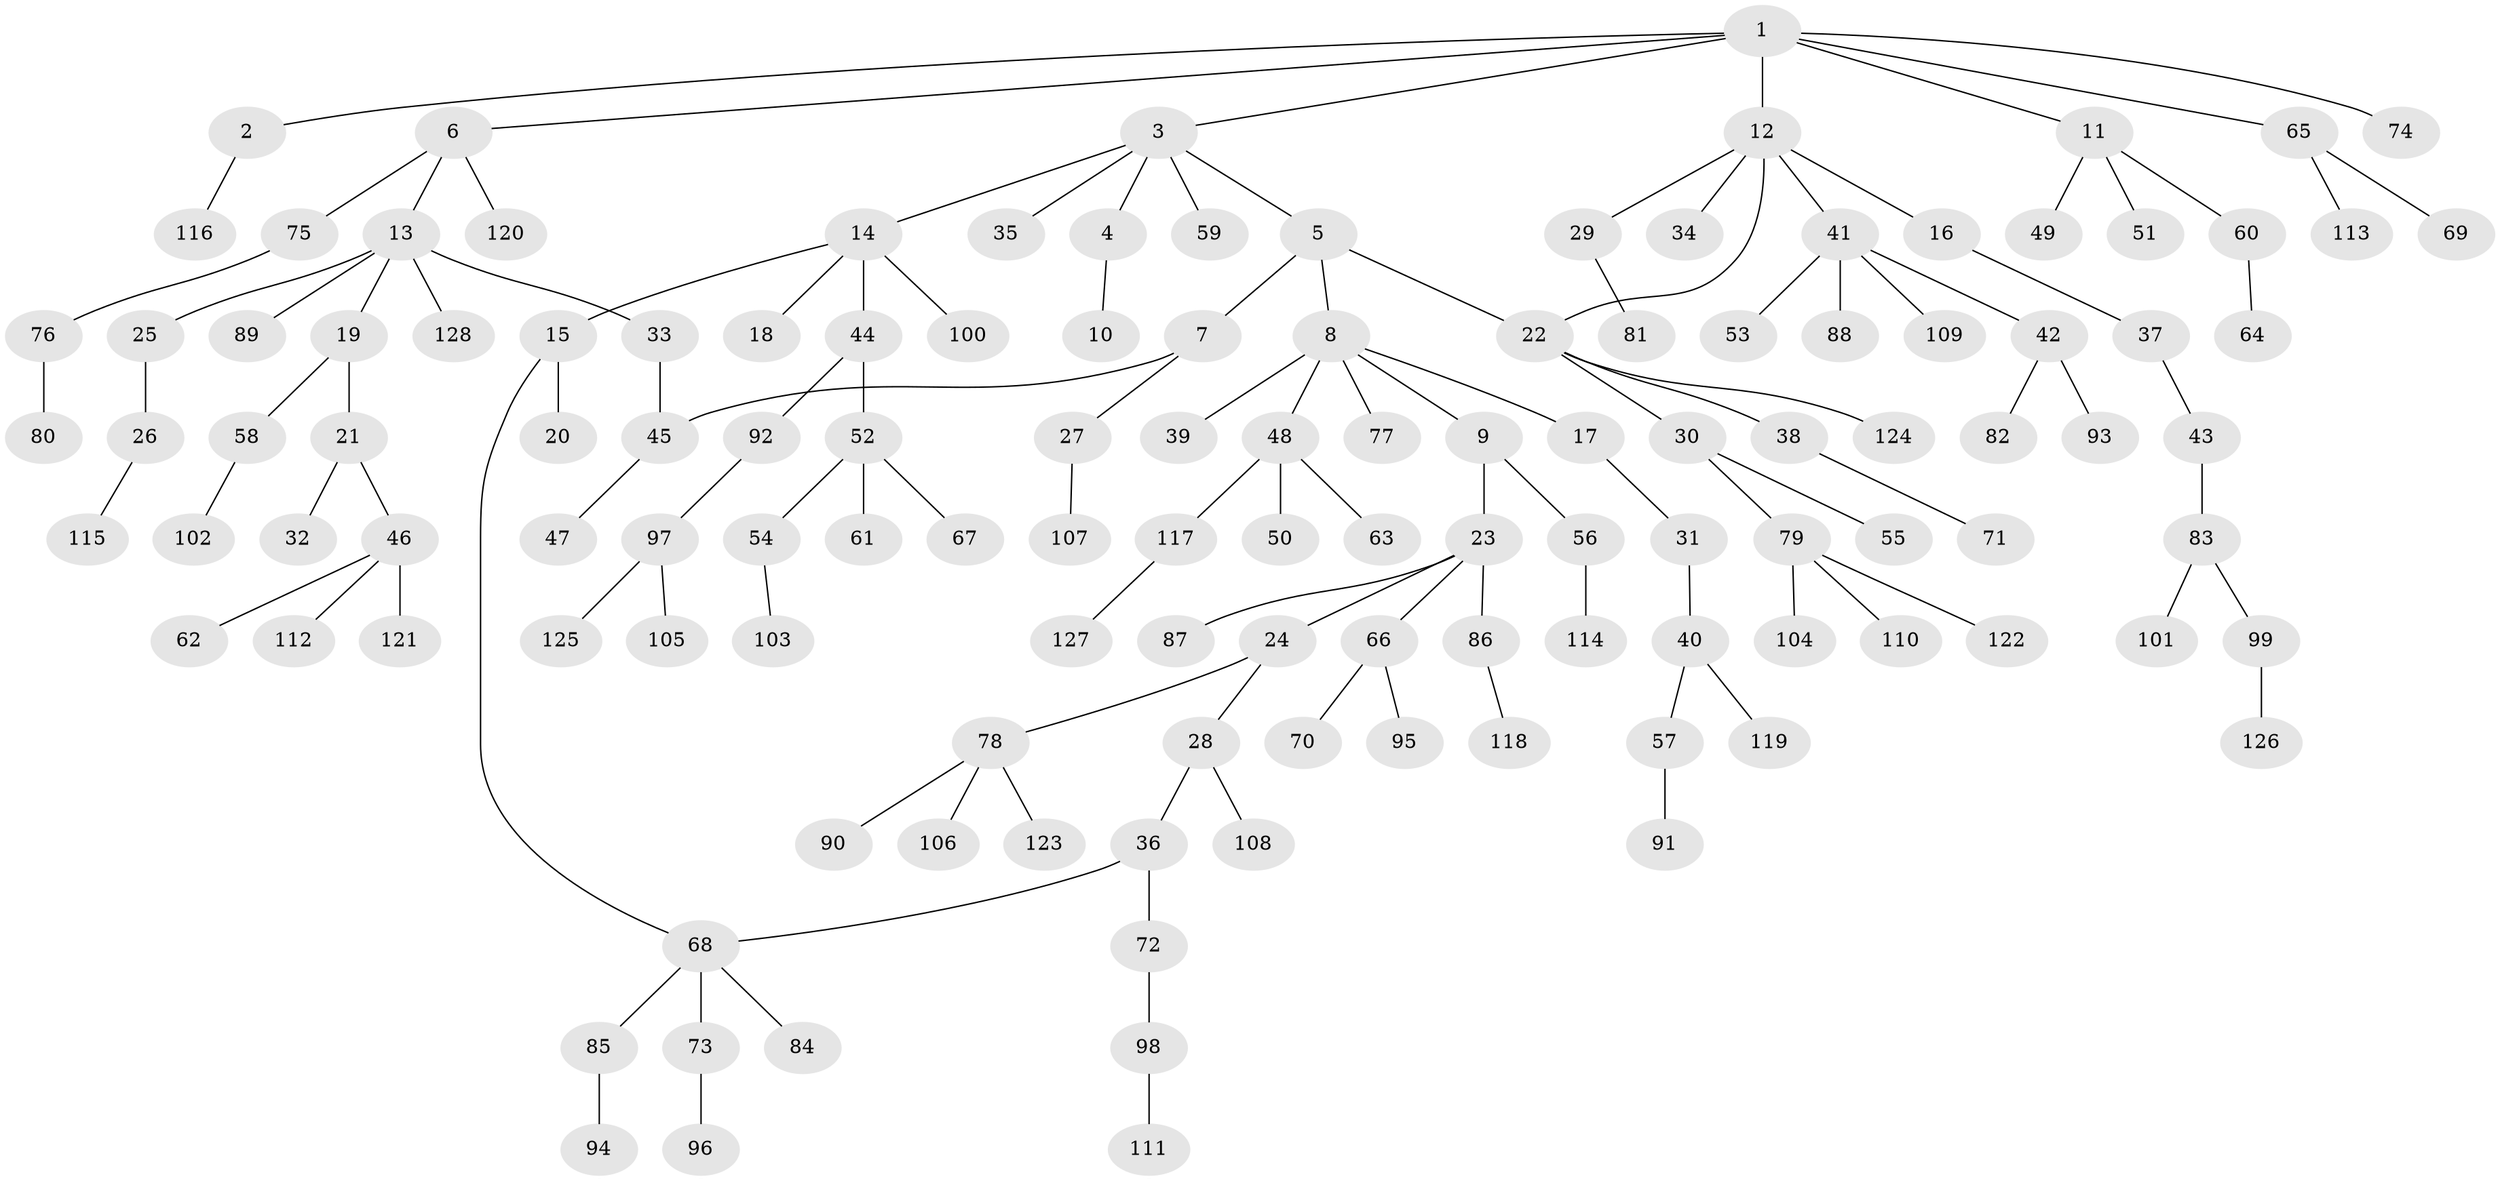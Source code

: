 // coarse degree distribution, {6: 0.04597701149425287, 1: 0.5747126436781609, 5: 0.05747126436781609, 3: 0.09195402298850575, 7: 0.011494252873563218, 4: 0.05747126436781609, 2: 0.16091954022988506}
// Generated by graph-tools (version 1.1) at 2025/51/02/27/25 19:51:41]
// undirected, 128 vertices, 130 edges
graph export_dot {
graph [start="1"]
  node [color=gray90,style=filled];
  1;
  2;
  3;
  4;
  5;
  6;
  7;
  8;
  9;
  10;
  11;
  12;
  13;
  14;
  15;
  16;
  17;
  18;
  19;
  20;
  21;
  22;
  23;
  24;
  25;
  26;
  27;
  28;
  29;
  30;
  31;
  32;
  33;
  34;
  35;
  36;
  37;
  38;
  39;
  40;
  41;
  42;
  43;
  44;
  45;
  46;
  47;
  48;
  49;
  50;
  51;
  52;
  53;
  54;
  55;
  56;
  57;
  58;
  59;
  60;
  61;
  62;
  63;
  64;
  65;
  66;
  67;
  68;
  69;
  70;
  71;
  72;
  73;
  74;
  75;
  76;
  77;
  78;
  79;
  80;
  81;
  82;
  83;
  84;
  85;
  86;
  87;
  88;
  89;
  90;
  91;
  92;
  93;
  94;
  95;
  96;
  97;
  98;
  99;
  100;
  101;
  102;
  103;
  104;
  105;
  106;
  107;
  108;
  109;
  110;
  111;
  112;
  113;
  114;
  115;
  116;
  117;
  118;
  119;
  120;
  121;
  122;
  123;
  124;
  125;
  126;
  127;
  128;
  1 -- 2;
  1 -- 3;
  1 -- 6;
  1 -- 11;
  1 -- 12;
  1 -- 65;
  1 -- 74;
  2 -- 116;
  3 -- 4;
  3 -- 5;
  3 -- 14;
  3 -- 35;
  3 -- 59;
  4 -- 10;
  5 -- 7;
  5 -- 8;
  5 -- 22;
  6 -- 13;
  6 -- 75;
  6 -- 120;
  7 -- 27;
  7 -- 45;
  8 -- 9;
  8 -- 17;
  8 -- 39;
  8 -- 48;
  8 -- 77;
  9 -- 23;
  9 -- 56;
  11 -- 49;
  11 -- 51;
  11 -- 60;
  12 -- 16;
  12 -- 29;
  12 -- 34;
  12 -- 41;
  12 -- 22;
  13 -- 19;
  13 -- 25;
  13 -- 33;
  13 -- 89;
  13 -- 128;
  14 -- 15;
  14 -- 18;
  14 -- 44;
  14 -- 100;
  15 -- 20;
  15 -- 68;
  16 -- 37;
  17 -- 31;
  19 -- 21;
  19 -- 58;
  21 -- 32;
  21 -- 46;
  22 -- 30;
  22 -- 38;
  22 -- 124;
  23 -- 24;
  23 -- 66;
  23 -- 86;
  23 -- 87;
  24 -- 28;
  24 -- 78;
  25 -- 26;
  26 -- 115;
  27 -- 107;
  28 -- 36;
  28 -- 108;
  29 -- 81;
  30 -- 55;
  30 -- 79;
  31 -- 40;
  33 -- 45;
  36 -- 72;
  36 -- 68;
  37 -- 43;
  38 -- 71;
  40 -- 57;
  40 -- 119;
  41 -- 42;
  41 -- 53;
  41 -- 88;
  41 -- 109;
  42 -- 82;
  42 -- 93;
  43 -- 83;
  44 -- 52;
  44 -- 92;
  45 -- 47;
  46 -- 62;
  46 -- 112;
  46 -- 121;
  48 -- 50;
  48 -- 63;
  48 -- 117;
  52 -- 54;
  52 -- 61;
  52 -- 67;
  54 -- 103;
  56 -- 114;
  57 -- 91;
  58 -- 102;
  60 -- 64;
  65 -- 69;
  65 -- 113;
  66 -- 70;
  66 -- 95;
  68 -- 73;
  68 -- 84;
  68 -- 85;
  72 -- 98;
  73 -- 96;
  75 -- 76;
  76 -- 80;
  78 -- 90;
  78 -- 106;
  78 -- 123;
  79 -- 104;
  79 -- 110;
  79 -- 122;
  83 -- 99;
  83 -- 101;
  85 -- 94;
  86 -- 118;
  92 -- 97;
  97 -- 105;
  97 -- 125;
  98 -- 111;
  99 -- 126;
  117 -- 127;
}
